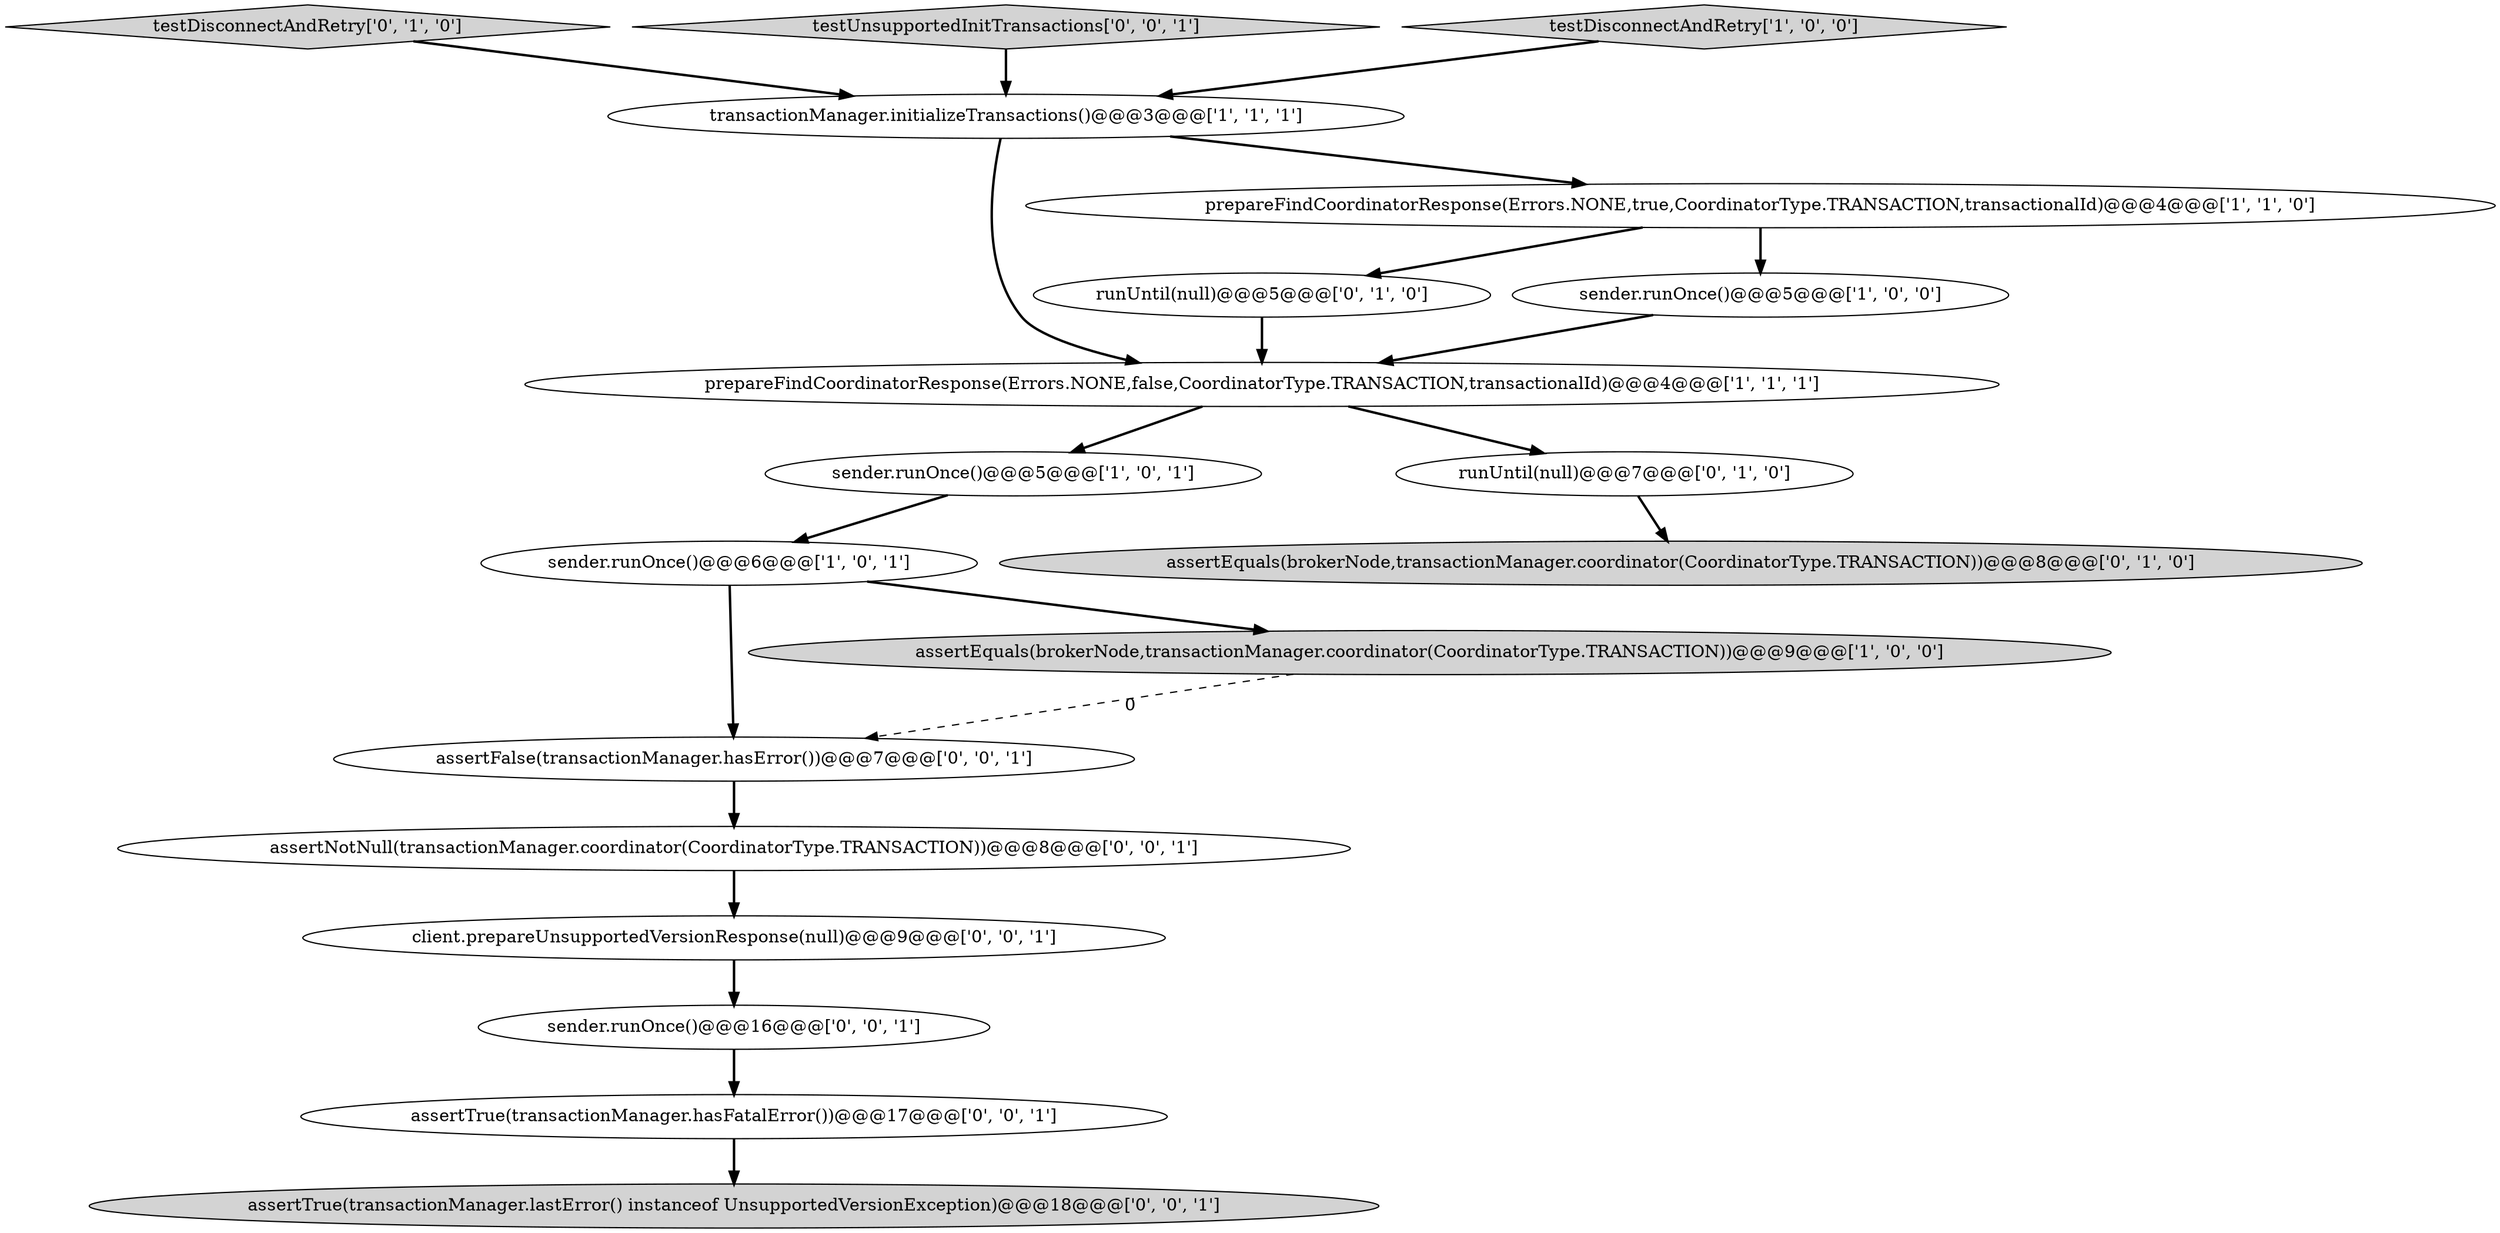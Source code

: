digraph {
1 [style = filled, label = "prepareFindCoordinatorResponse(Errors.NONE,false,CoordinatorType.TRANSACTION,transactionalId)@@@4@@@['1', '1', '1']", fillcolor = white, shape = ellipse image = "AAA0AAABBB1BBB"];
14 [style = filled, label = "assertFalse(transactionManager.hasError())@@@7@@@['0', '0', '1']", fillcolor = white, shape = ellipse image = "AAA0AAABBB3BBB"];
16 [style = filled, label = "client.prepareUnsupportedVersionResponse(null)@@@9@@@['0', '0', '1']", fillcolor = white, shape = ellipse image = "AAA0AAABBB3BBB"];
18 [style = filled, label = "sender.runOnce()@@@16@@@['0', '0', '1']", fillcolor = white, shape = ellipse image = "AAA0AAABBB3BBB"];
2 [style = filled, label = "sender.runOnce()@@@5@@@['1', '0', '1']", fillcolor = white, shape = ellipse image = "AAA0AAABBB1BBB"];
8 [style = filled, label = "runUntil(null)@@@5@@@['0', '1', '0']", fillcolor = white, shape = ellipse image = "AAA0AAABBB2BBB"];
9 [style = filled, label = "runUntil(null)@@@7@@@['0', '1', '0']", fillcolor = white, shape = ellipse image = "AAA0AAABBB2BBB"];
3 [style = filled, label = "sender.runOnce()@@@5@@@['1', '0', '0']", fillcolor = white, shape = ellipse image = "AAA0AAABBB1BBB"];
4 [style = filled, label = "assertEquals(brokerNode,transactionManager.coordinator(CoordinatorType.TRANSACTION))@@@9@@@['1', '0', '0']", fillcolor = lightgray, shape = ellipse image = "AAA0AAABBB1BBB"];
0 [style = filled, label = "prepareFindCoordinatorResponse(Errors.NONE,true,CoordinatorType.TRANSACTION,transactionalId)@@@4@@@['1', '1', '0']", fillcolor = white, shape = ellipse image = "AAA0AAABBB1BBB"];
11 [style = filled, label = "testDisconnectAndRetry['0', '1', '0']", fillcolor = lightgray, shape = diamond image = "AAA0AAABBB2BBB"];
15 [style = filled, label = "assertTrue(transactionManager.lastError() instanceof UnsupportedVersionException)@@@18@@@['0', '0', '1']", fillcolor = lightgray, shape = ellipse image = "AAA0AAABBB3BBB"];
10 [style = filled, label = "assertEquals(brokerNode,transactionManager.coordinator(CoordinatorType.TRANSACTION))@@@8@@@['0', '1', '0']", fillcolor = lightgray, shape = ellipse image = "AAA0AAABBB2BBB"];
12 [style = filled, label = "testUnsupportedInitTransactions['0', '0', '1']", fillcolor = lightgray, shape = diamond image = "AAA0AAABBB3BBB"];
17 [style = filled, label = "assertNotNull(transactionManager.coordinator(CoordinatorType.TRANSACTION))@@@8@@@['0', '0', '1']", fillcolor = white, shape = ellipse image = "AAA0AAABBB3BBB"];
6 [style = filled, label = "transactionManager.initializeTransactions()@@@3@@@['1', '1', '1']", fillcolor = white, shape = ellipse image = "AAA0AAABBB1BBB"];
13 [style = filled, label = "assertTrue(transactionManager.hasFatalError())@@@17@@@['0', '0', '1']", fillcolor = white, shape = ellipse image = "AAA0AAABBB3BBB"];
7 [style = filled, label = "sender.runOnce()@@@6@@@['1', '0', '1']", fillcolor = white, shape = ellipse image = "AAA0AAABBB1BBB"];
5 [style = filled, label = "testDisconnectAndRetry['1', '0', '0']", fillcolor = lightgray, shape = diamond image = "AAA0AAABBB1BBB"];
14->17 [style = bold, label=""];
13->15 [style = bold, label=""];
4->14 [style = dashed, label="0"];
1->9 [style = bold, label=""];
2->7 [style = bold, label=""];
16->18 [style = bold, label=""];
6->0 [style = bold, label=""];
18->13 [style = bold, label=""];
0->3 [style = bold, label=""];
0->8 [style = bold, label=""];
11->6 [style = bold, label=""];
3->1 [style = bold, label=""];
7->14 [style = bold, label=""];
8->1 [style = bold, label=""];
7->4 [style = bold, label=""];
17->16 [style = bold, label=""];
6->1 [style = bold, label=""];
1->2 [style = bold, label=""];
5->6 [style = bold, label=""];
12->6 [style = bold, label=""];
9->10 [style = bold, label=""];
}
